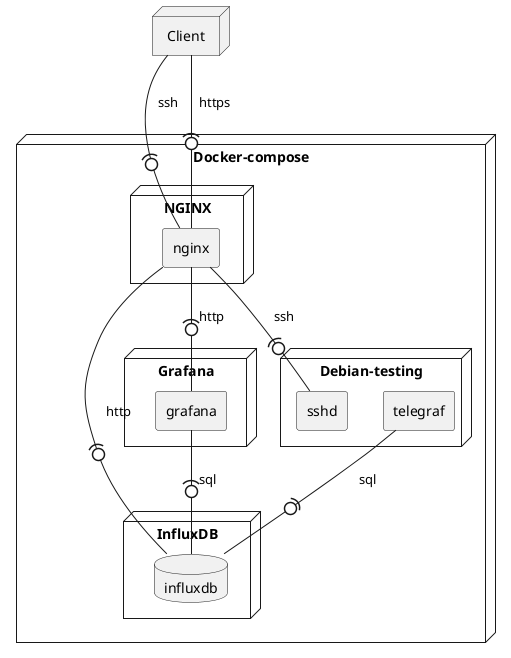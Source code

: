 @startuml "Deploy diagram"

node pc as "Client"{
    
}

node docker as "Docker-compose"{
    
    node influxdb_node as "InfluxDB"{
        database influxdb
    }

    node grafana_node as "Grafana" {
        agent grafana
    }
    
    node nginx_node as "NGINX"{
        agent nginx
    }
    
    node debian_node as "Debian-testing"{
        agent telegraf
        agent sshd
    }
    
    
    telegraf -(0- influxdb : "sql"
    grafana -(0- influxdb : "sql"

    nginx -(0- influxdb : "http"
    nginx -(0- grafana : "http"
    nginx -(0- sshd : "ssh"

    pc -(0- nginx : "ssh"
    pc -(0- nginx : "https"
}


@enduml